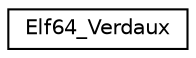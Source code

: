 digraph "Graphical Class Hierarchy"
{
 // LATEX_PDF_SIZE
  edge [fontname="Helvetica",fontsize="10",labelfontname="Helvetica",labelfontsize="10"];
  node [fontname="Helvetica",fontsize="10",shape=record];
  rankdir="LR";
  Node0 [label="Elf64_Verdaux",height=0.2,width=0.4,color="black", fillcolor="white", style="filled",URL="$structElf64__Verdaux.html",tooltip=" "];
}
